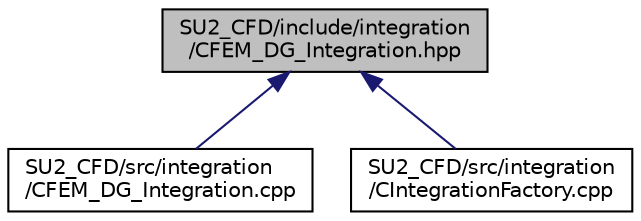 digraph "SU2_CFD/include/integration/CFEM_DG_Integration.hpp"
{
 // LATEX_PDF_SIZE
  edge [fontname="Helvetica",fontsize="10",labelfontname="Helvetica",labelfontsize="10"];
  node [fontname="Helvetica",fontsize="10",shape=record];
  Node1 [label="SU2_CFD/include/integration\l/CFEM_DG_Integration.hpp",height=0.2,width=0.4,color="black", fillcolor="grey75", style="filled", fontcolor="black",tooltip="Declaration of class for integration with the FEM DG solver."];
  Node1 -> Node2 [dir="back",color="midnightblue",fontsize="10",style="solid",fontname="Helvetica"];
  Node2 [label="SU2_CFD/src/integration\l/CFEM_DG_Integration.cpp",height=0.2,width=0.4,color="black", fillcolor="white", style="filled",URL="$CFEM__DG__Integration_8cpp.html",tooltip="Definition of time and space integration for the DG solver."];
  Node1 -> Node3 [dir="back",color="midnightblue",fontsize="10",style="solid",fontname="Helvetica"];
  Node3 [label="SU2_CFD/src/integration\l/CIntegrationFactory.cpp",height=0.2,width=0.4,color="black", fillcolor="white", style="filled",URL="$CIntegrationFactory_8cpp.html",tooltip="Main subroutines for CIntegrationFactory ."];
}
